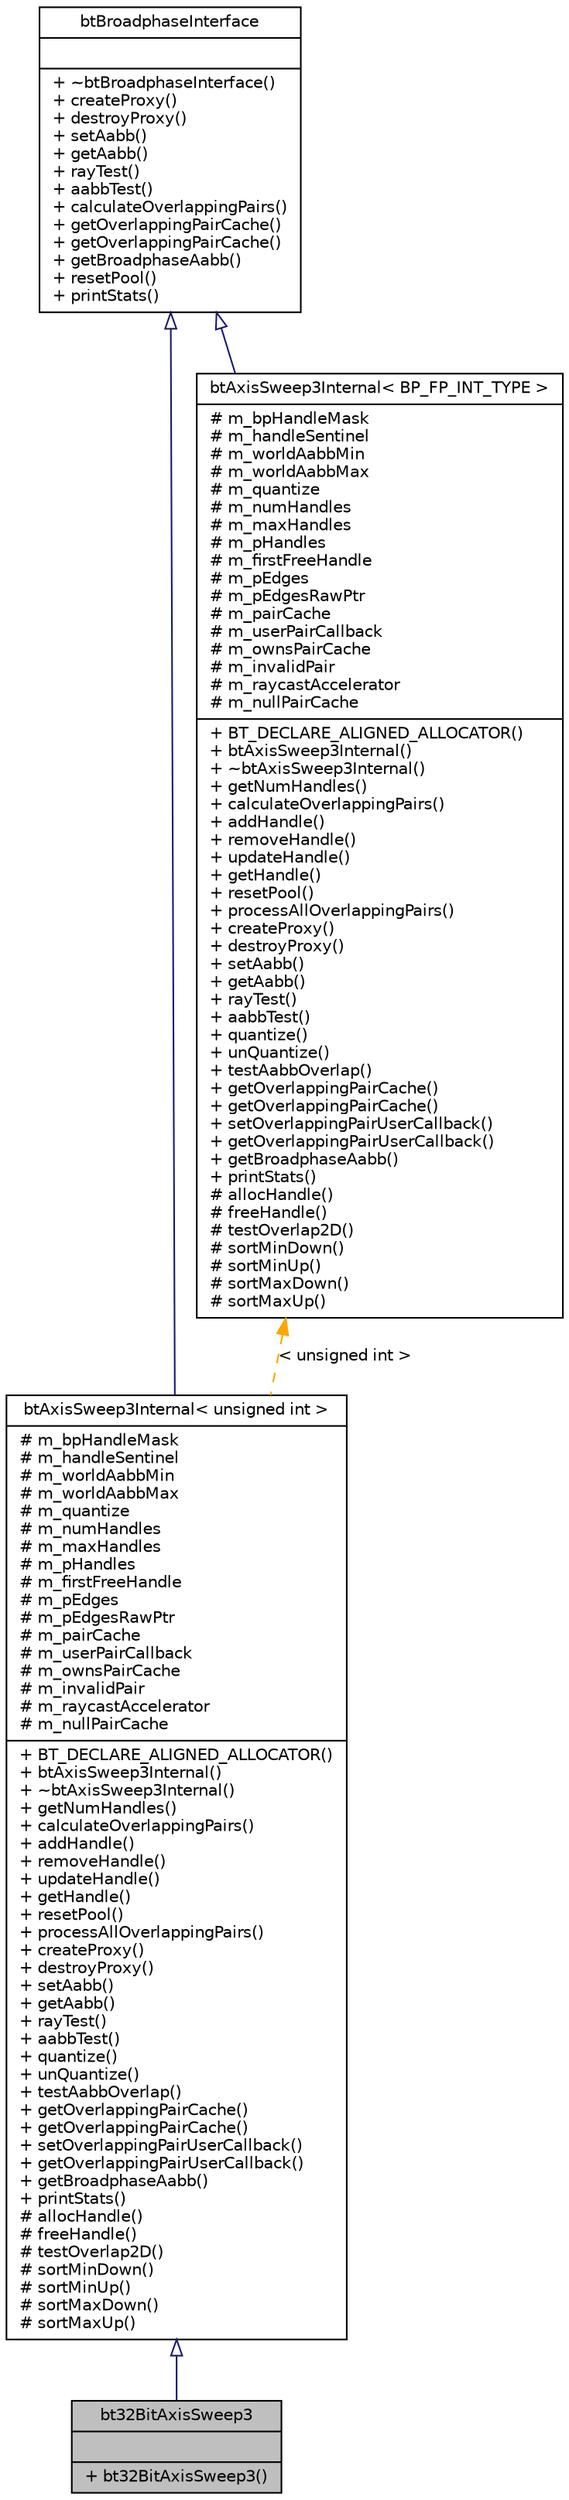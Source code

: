 digraph G
{
  edge [fontname="Helvetica",fontsize="10",labelfontname="Helvetica",labelfontsize="10"];
  node [fontname="Helvetica",fontsize="10",shape=record];
  Node1 [label="{bt32BitAxisSweep3\n||+ bt32BitAxisSweep3()\l}",height=0.2,width=0.4,color="black", fillcolor="grey75", style="filled" fontcolor="black"];
  Node2 -> Node1 [dir=back,color="midnightblue",fontsize="10",style="solid",arrowtail="empty",fontname="Helvetica"];
  Node2 [label="{btAxisSweep3Internal\< unsigned int \>\n|# m_bpHandleMask\l# m_handleSentinel\l# m_worldAabbMin\l# m_worldAabbMax\l# m_quantize\l# m_numHandles\l# m_maxHandles\l# m_pHandles\l# m_firstFreeHandle\l# m_pEdges\l# m_pEdgesRawPtr\l# m_pairCache\l# m_userPairCallback\l# m_ownsPairCache\l# m_invalidPair\l# m_raycastAccelerator\l# m_nullPairCache\l|+ BT_DECLARE_ALIGNED_ALLOCATOR()\l+ btAxisSweep3Internal()\l+ ~btAxisSweep3Internal()\l+ getNumHandles()\l+ calculateOverlappingPairs()\l+ addHandle()\l+ removeHandle()\l+ updateHandle()\l+ getHandle()\l+ resetPool()\l+ processAllOverlappingPairs()\l+ createProxy()\l+ destroyProxy()\l+ setAabb()\l+ getAabb()\l+ rayTest()\l+ aabbTest()\l+ quantize()\l+ unQuantize()\l+ testAabbOverlap()\l+ getOverlappingPairCache()\l+ getOverlappingPairCache()\l+ setOverlappingPairUserCallback()\l+ getOverlappingPairUserCallback()\l+ getBroadphaseAabb()\l+ printStats()\l# allocHandle()\l# freeHandle()\l# testOverlap2D()\l# sortMinDown()\l# sortMinUp()\l# sortMaxDown()\l# sortMaxUp()\l}",height=0.2,width=0.4,color="black", fillcolor="white", style="filled",URL="$d5/dd8/classbtAxisSweep3Internal.html"];
  Node3 -> Node2 [dir=back,color="midnightblue",fontsize="10",style="solid",arrowtail="empty",fontname="Helvetica"];
  Node3 [label="{btBroadphaseInterface\n||+ ~btBroadphaseInterface()\l+ createProxy()\l+ destroyProxy()\l+ setAabb()\l+ getAabb()\l+ rayTest()\l+ aabbTest()\l+ calculateOverlappingPairs()\l+ getOverlappingPairCache()\l+ getOverlappingPairCache()\l+ getBroadphaseAabb()\l+ resetPool()\l+ printStats()\l}",height=0.2,width=0.4,color="black", fillcolor="white", style="filled",URL="$df/dfe/classbtBroadphaseInterface.html"];
  Node4 -> Node2 [dir=back,color="orange",fontsize="10",style="dashed",label="\< unsigned int \>",fontname="Helvetica"];
  Node4 [label="{btAxisSweep3Internal\< BP_FP_INT_TYPE \>\n|# m_bpHandleMask\l# m_handleSentinel\l# m_worldAabbMin\l# m_worldAabbMax\l# m_quantize\l# m_numHandles\l# m_maxHandles\l# m_pHandles\l# m_firstFreeHandle\l# m_pEdges\l# m_pEdgesRawPtr\l# m_pairCache\l# m_userPairCallback\l# m_ownsPairCache\l# m_invalidPair\l# m_raycastAccelerator\l# m_nullPairCache\l|+ BT_DECLARE_ALIGNED_ALLOCATOR()\l+ btAxisSweep3Internal()\l+ ~btAxisSweep3Internal()\l+ getNumHandles()\l+ calculateOverlappingPairs()\l+ addHandle()\l+ removeHandle()\l+ updateHandle()\l+ getHandle()\l+ resetPool()\l+ processAllOverlappingPairs()\l+ createProxy()\l+ destroyProxy()\l+ setAabb()\l+ getAabb()\l+ rayTest()\l+ aabbTest()\l+ quantize()\l+ unQuantize()\l+ testAabbOverlap()\l+ getOverlappingPairCache()\l+ getOverlappingPairCache()\l+ setOverlappingPairUserCallback()\l+ getOverlappingPairUserCallback()\l+ getBroadphaseAabb()\l+ printStats()\l# allocHandle()\l# freeHandle()\l# testOverlap2D()\l# sortMinDown()\l# sortMinUp()\l# sortMaxDown()\l# sortMaxUp()\l}",height=0.2,width=0.4,color="black", fillcolor="white", style="filled",URL="$d5/dd8/classbtAxisSweep3Internal.html"];
  Node3 -> Node4 [dir=back,color="midnightblue",fontsize="10",style="solid",arrowtail="empty",fontname="Helvetica"];
}
